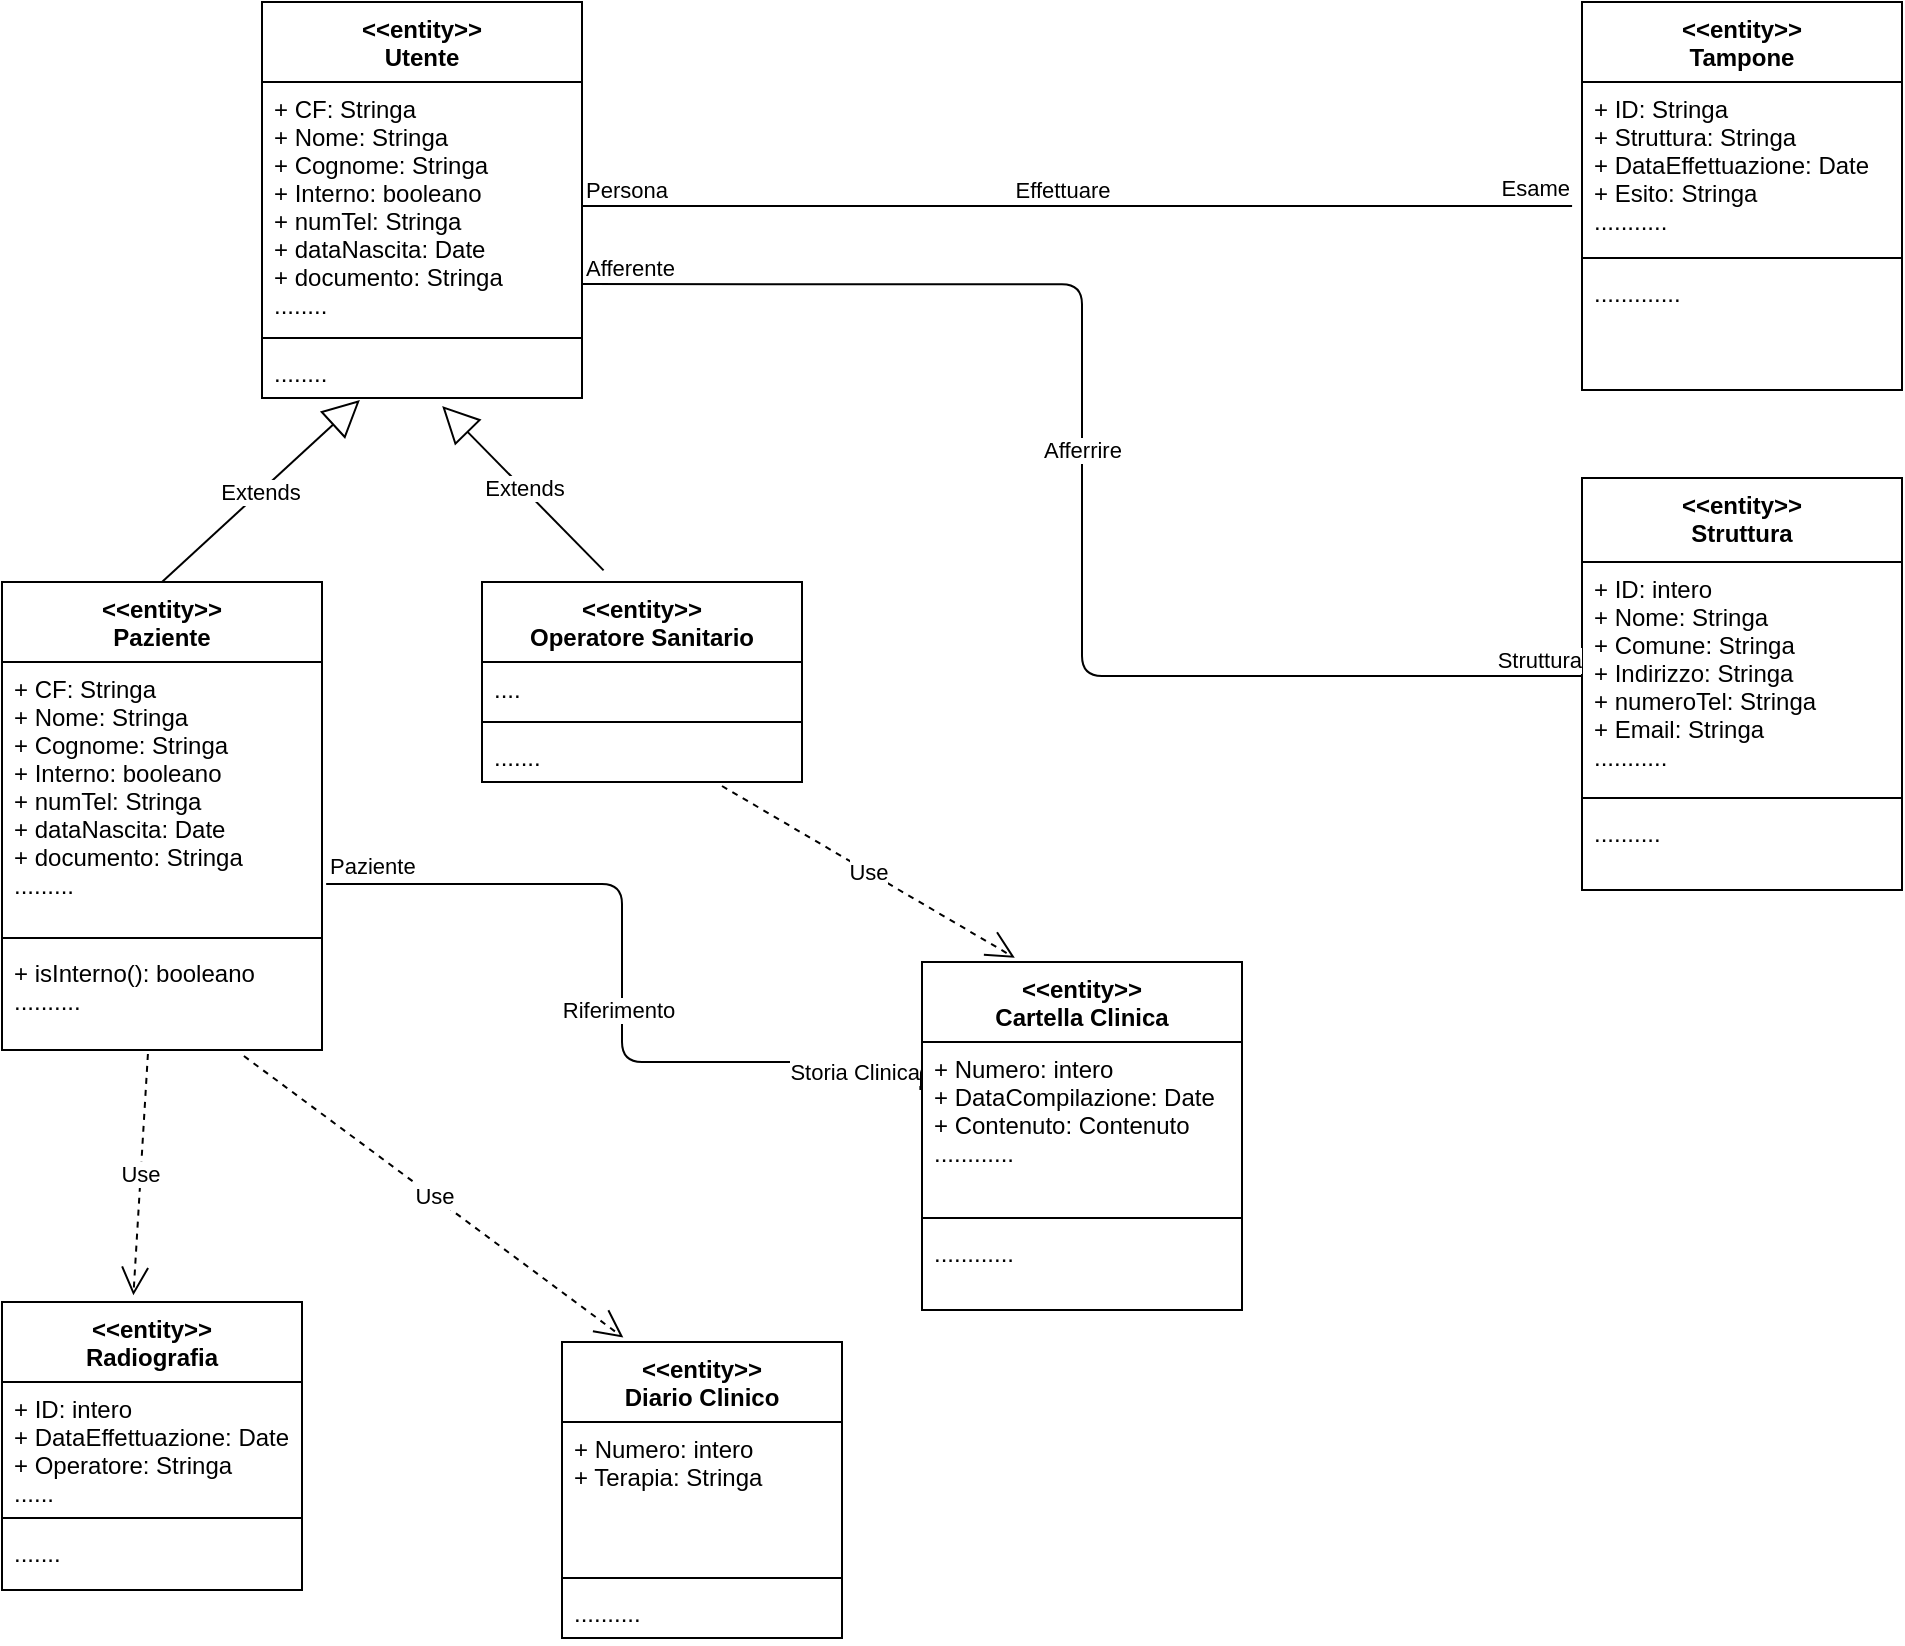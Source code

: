 <mxfile version="13.9.7" type="device" pages="2"><diagram id="sYFNMiAtZb3gsqAEZ4yR" name="Generale"><mxGraphModel dx="868" dy="450" grid="1" gridSize="10" guides="1" tooltips="1" connect="1" arrows="1" fold="1" page="1" pageScale="1" pageWidth="827" pageHeight="1169" math="0" shadow="0"><root><mxCell id="0"/><mxCell id="1" parent="0"/><mxCell id="9CGoYZVczNrazymZg55S-1" value="&lt;&lt;entity&gt;&gt;&#10;Paziente" style="swimlane;fontStyle=1;align=center;verticalAlign=top;childLayout=stackLayout;horizontal=1;startSize=40;horizontalStack=0;resizeParent=1;resizeParentMax=0;resizeLast=0;collapsible=1;marginBottom=0;" vertex="1" parent="1"><mxGeometry x="50" y="300" width="160" height="234" as="geometry"><mxRectangle x="40" y="10" width="80" height="26" as="alternateBounds"/></mxGeometry></mxCell><mxCell id="9CGoYZVczNrazymZg55S-2" value="+ CF: Stringa&#10;+ Nome: Stringa&#10;+ Cognome: Stringa&#10;+ Interno: booleano&#10;+ numTel: Stringa&#10;+ dataNascita: Date&#10;+ documento: Stringa&#10;........." style="text;strokeColor=none;fillColor=none;align=left;verticalAlign=top;spacingLeft=4;spacingRight=4;overflow=hidden;rotatable=0;points=[[0,0.5],[1,0.5]];portConstraint=eastwest;" vertex="1" parent="9CGoYZVczNrazymZg55S-1"><mxGeometry y="40" width="160" height="134" as="geometry"/></mxCell><mxCell id="9CGoYZVczNrazymZg55S-3" value="" style="line;strokeWidth=1;fillColor=none;align=left;verticalAlign=middle;spacingTop=-1;spacingLeft=3;spacingRight=3;rotatable=0;labelPosition=right;points=[];portConstraint=eastwest;" vertex="1" parent="9CGoYZVczNrazymZg55S-1"><mxGeometry y="174" width="160" height="8" as="geometry"/></mxCell><mxCell id="9CGoYZVczNrazymZg55S-4" value="+ isInterno(): booleano&#10;.........." style="text;strokeColor=none;fillColor=none;align=left;verticalAlign=top;spacingLeft=4;spacingRight=4;overflow=hidden;rotatable=0;points=[[0,0.5],[1,0.5]];portConstraint=eastwest;" vertex="1" parent="9CGoYZVczNrazymZg55S-1"><mxGeometry y="182" width="160" height="52" as="geometry"/></mxCell><mxCell id="9CGoYZVczNrazymZg55S-5" value="&lt;&lt;entity&gt;&gt;&#10;Struttura" style="swimlane;fontStyle=1;align=center;verticalAlign=top;childLayout=stackLayout;horizontal=1;startSize=42;horizontalStack=0;resizeParent=1;resizeParentMax=0;resizeLast=0;collapsible=1;marginBottom=0;" vertex="1" parent="1"><mxGeometry x="840" y="248" width="160" height="206" as="geometry"><mxRectangle x="580" y="10" width="80" height="26" as="alternateBounds"/></mxGeometry></mxCell><mxCell id="9CGoYZVczNrazymZg55S-6" value="+ ID: intero&#10;+ Nome: Stringa&#10;+ Comune: Stringa&#10;+ Indirizzo: Stringa&#10;+ numeroTel: Stringa&#10;+ Email: Stringa&#10;..........." style="text;strokeColor=none;fillColor=none;align=left;verticalAlign=top;spacingLeft=4;spacingRight=4;overflow=hidden;rotatable=0;points=[[0,0.5],[1,0.5]];portConstraint=eastwest;" vertex="1" parent="9CGoYZVczNrazymZg55S-5"><mxGeometry y="42" width="160" height="114" as="geometry"/></mxCell><mxCell id="9CGoYZVczNrazymZg55S-7" value="" style="line;strokeWidth=1;fillColor=none;align=left;verticalAlign=middle;spacingTop=-1;spacingLeft=3;spacingRight=3;rotatable=0;labelPosition=right;points=[];portConstraint=eastwest;" vertex="1" parent="9CGoYZVczNrazymZg55S-5"><mxGeometry y="156" width="160" height="8" as="geometry"/></mxCell><mxCell id="9CGoYZVczNrazymZg55S-8" value=".........." style="text;strokeColor=none;fillColor=none;align=left;verticalAlign=top;spacingLeft=4;spacingRight=4;overflow=hidden;rotatable=0;points=[[0,0.5],[1,0.5]];portConstraint=eastwest;" vertex="1" parent="9CGoYZVczNrazymZg55S-5"><mxGeometry y="164" width="160" height="42" as="geometry"/></mxCell><mxCell id="9CGoYZVczNrazymZg55S-9" value="&lt;&lt;entity&gt;&gt;&#10;Operatore Sanitario" style="swimlane;fontStyle=1;align=center;verticalAlign=top;childLayout=stackLayout;horizontal=1;startSize=40;horizontalStack=0;resizeParent=1;resizeParentMax=0;resizeLast=0;collapsible=1;marginBottom=0;" vertex="1" parent="1"><mxGeometry x="290" y="300" width="160" height="100" as="geometry"><mxRectangle x="200" y="10" width="140" height="26" as="alternateBounds"/></mxGeometry></mxCell><mxCell id="9CGoYZVczNrazymZg55S-10" value="...." style="text;strokeColor=none;fillColor=none;align=left;verticalAlign=top;spacingLeft=4;spacingRight=4;overflow=hidden;rotatable=0;points=[[0,0.5],[1,0.5]];portConstraint=eastwest;" vertex="1" parent="9CGoYZVczNrazymZg55S-9"><mxGeometry y="40" width="160" height="26" as="geometry"/></mxCell><mxCell id="9CGoYZVczNrazymZg55S-11" value="" style="line;strokeWidth=1;fillColor=none;align=left;verticalAlign=middle;spacingTop=-1;spacingLeft=3;spacingRight=3;rotatable=0;labelPosition=right;points=[];portConstraint=eastwest;" vertex="1" parent="9CGoYZVczNrazymZg55S-9"><mxGeometry y="66" width="160" height="8" as="geometry"/></mxCell><mxCell id="9CGoYZVczNrazymZg55S-12" value="......." style="text;strokeColor=none;fillColor=none;align=left;verticalAlign=top;spacingLeft=4;spacingRight=4;overflow=hidden;rotatable=0;points=[[0,0.5],[1,0.5]];portConstraint=eastwest;" vertex="1" parent="9CGoYZVczNrazymZg55S-9"><mxGeometry y="74" width="160" height="26" as="geometry"/></mxCell><mxCell id="9CGoYZVczNrazymZg55S-13" value="&lt;&lt;entity&gt;&gt;&#10;Tampone" style="swimlane;fontStyle=1;align=center;verticalAlign=top;childLayout=stackLayout;horizontal=1;startSize=40;horizontalStack=0;resizeParent=1;resizeParentMax=0;resizeLast=0;collapsible=1;marginBottom=0;" vertex="1" parent="1"><mxGeometry x="840" y="10" width="160" height="194" as="geometry"><mxRectangle x="280" y="220" width="150" height="26" as="alternateBounds"/></mxGeometry></mxCell><mxCell id="9CGoYZVczNrazymZg55S-14" value="+ ID: Stringa&#10;+ Struttura: Stringa&#10;+ DataEffettuazione: Date&#10;+ Esito: Stringa&#10;...........&#10;" style="text;strokeColor=none;fillColor=none;align=left;verticalAlign=top;spacingLeft=4;spacingRight=4;overflow=hidden;rotatable=0;points=[[0,0.5],[1,0.5]];portConstraint=eastwest;" vertex="1" parent="9CGoYZVczNrazymZg55S-13"><mxGeometry y="40" width="160" height="84" as="geometry"/></mxCell><mxCell id="9CGoYZVczNrazymZg55S-15" value="" style="line;strokeWidth=1;fillColor=none;align=left;verticalAlign=middle;spacingTop=-1;spacingLeft=3;spacingRight=3;rotatable=0;labelPosition=right;points=[];portConstraint=eastwest;" vertex="1" parent="9CGoYZVczNrazymZg55S-13"><mxGeometry y="124" width="160" height="8" as="geometry"/></mxCell><mxCell id="9CGoYZVczNrazymZg55S-16" value=".............&#10;" style="text;strokeColor=none;fillColor=none;align=left;verticalAlign=top;spacingLeft=4;spacingRight=4;overflow=hidden;rotatable=0;points=[[0,0.5],[1,0.5]];portConstraint=eastwest;" vertex="1" parent="9CGoYZVczNrazymZg55S-13"><mxGeometry y="132" width="160" height="62" as="geometry"/></mxCell><mxCell id="9CGoYZVczNrazymZg55S-17" value="&lt;&lt;entity&gt;&gt;&#10;Cartella Clinica" style="swimlane;fontStyle=1;align=center;verticalAlign=top;childLayout=stackLayout;horizontal=1;startSize=40;horizontalStack=0;resizeParent=1;resizeParentMax=0;resizeLast=0;collapsible=1;marginBottom=0;" vertex="1" parent="1"><mxGeometry x="510" y="490" width="160" height="174" as="geometry"><mxRectangle x="520" y="200" width="70" height="26" as="alternateBounds"/></mxGeometry></mxCell><mxCell id="9CGoYZVczNrazymZg55S-18" value="+ Numero: intero&#10;+ DataCompilazione: Date&#10;+ Contenuto: Contenuto&#10;............" style="text;strokeColor=none;fillColor=none;align=left;verticalAlign=top;spacingLeft=4;spacingRight=4;overflow=hidden;rotatable=0;points=[[0,0.5],[1,0.5]];portConstraint=eastwest;" vertex="1" parent="9CGoYZVczNrazymZg55S-17"><mxGeometry y="40" width="160" height="84" as="geometry"/></mxCell><mxCell id="9CGoYZVczNrazymZg55S-19" value="" style="line;strokeWidth=1;fillColor=none;align=left;verticalAlign=middle;spacingTop=-1;spacingLeft=3;spacingRight=3;rotatable=0;labelPosition=right;points=[];portConstraint=eastwest;" vertex="1" parent="9CGoYZVczNrazymZg55S-17"><mxGeometry y="124" width="160" height="8" as="geometry"/></mxCell><mxCell id="9CGoYZVczNrazymZg55S-20" value="............" style="text;strokeColor=none;fillColor=none;align=left;verticalAlign=top;spacingLeft=4;spacingRight=4;overflow=hidden;rotatable=0;points=[[0,0.5],[1,0.5]];portConstraint=eastwest;" vertex="1" parent="9CGoYZVczNrazymZg55S-17"><mxGeometry y="132" width="160" height="42" as="geometry"/></mxCell><mxCell id="9CGoYZVczNrazymZg55S-21" value="&lt;&lt;entity&gt;&gt;&#10;Diario Clinico" style="swimlane;fontStyle=1;align=center;verticalAlign=top;childLayout=stackLayout;horizontal=1;startSize=40;horizontalStack=0;resizeParent=1;resizeParentMax=0;resizeLast=0;collapsible=1;marginBottom=0;" vertex="1" parent="1"><mxGeometry x="330" y="680" width="140" height="148" as="geometry"/></mxCell><mxCell id="9CGoYZVczNrazymZg55S-22" value="+ Numero: intero&#10;+ Terapia: Stringa" style="text;strokeColor=none;fillColor=none;align=left;verticalAlign=top;spacingLeft=4;spacingRight=4;overflow=hidden;rotatable=0;points=[[0,0.5],[1,0.5]];portConstraint=eastwest;" vertex="1" parent="9CGoYZVczNrazymZg55S-21"><mxGeometry y="40" width="140" height="74" as="geometry"/></mxCell><mxCell id="9CGoYZVczNrazymZg55S-23" value="" style="line;strokeWidth=1;fillColor=none;align=left;verticalAlign=middle;spacingTop=-1;spacingLeft=3;spacingRight=3;rotatable=0;labelPosition=right;points=[];portConstraint=eastwest;" vertex="1" parent="9CGoYZVczNrazymZg55S-21"><mxGeometry y="114" width="140" height="8" as="geometry"/></mxCell><mxCell id="9CGoYZVczNrazymZg55S-24" value=".........." style="text;strokeColor=none;fillColor=none;align=left;verticalAlign=top;spacingLeft=4;spacingRight=4;overflow=hidden;rotatable=0;points=[[0,0.5],[1,0.5]];portConstraint=eastwest;" vertex="1" parent="9CGoYZVczNrazymZg55S-21"><mxGeometry y="122" width="140" height="26" as="geometry"/></mxCell><mxCell id="9CGoYZVczNrazymZg55S-25" value="&lt;&lt;entity&gt;&gt;&#10;Radiografia" style="swimlane;fontStyle=1;align=center;verticalAlign=top;childLayout=stackLayout;horizontal=1;startSize=40;horizontalStack=0;resizeParent=1;resizeParentMax=0;resizeLast=0;collapsible=1;marginBottom=0;" vertex="1" parent="1"><mxGeometry x="50" y="660" width="150" height="144" as="geometry"><mxRectangle x="520" y="390" width="100" height="26" as="alternateBounds"/></mxGeometry></mxCell><mxCell id="9CGoYZVczNrazymZg55S-26" value="+ ID: intero&#10;+ DataEffettuazione: Date&#10;+ Operatore: Stringa&#10;......" style="text;strokeColor=none;fillColor=none;align=left;verticalAlign=top;spacingLeft=4;spacingRight=4;overflow=hidden;rotatable=0;points=[[0,0.5],[1,0.5]];portConstraint=eastwest;" vertex="1" parent="9CGoYZVczNrazymZg55S-25"><mxGeometry y="40" width="150" height="64" as="geometry"/></mxCell><mxCell id="9CGoYZVczNrazymZg55S-27" value="" style="line;strokeWidth=1;fillColor=none;align=left;verticalAlign=middle;spacingTop=-1;spacingLeft=3;spacingRight=3;rotatable=0;labelPosition=right;points=[];portConstraint=eastwest;" vertex="1" parent="9CGoYZVczNrazymZg55S-25"><mxGeometry y="104" width="150" height="8" as="geometry"/></mxCell><mxCell id="9CGoYZVczNrazymZg55S-28" value="......." style="text;strokeColor=none;fillColor=none;align=left;verticalAlign=top;spacingLeft=4;spacingRight=4;overflow=hidden;rotatable=0;points=[[0,0.5],[1,0.5]];portConstraint=eastwest;" vertex="1" parent="9CGoYZVczNrazymZg55S-25"><mxGeometry y="112" width="150" height="32" as="geometry"/></mxCell><mxCell id="9CGoYZVczNrazymZg55S-29" value="&lt;&lt;entity&gt;&gt;&#10;Utente" style="swimlane;fontStyle=1;align=center;verticalAlign=top;childLayout=stackLayout;horizontal=1;startSize=40;horizontalStack=0;resizeParent=1;resizeParentMax=0;resizeLast=0;collapsible=1;marginBottom=0;" vertex="1" parent="1"><mxGeometry x="180" y="10" width="160" height="198" as="geometry"><mxRectangle x="370" y="10" width="70" height="26" as="alternateBounds"/></mxGeometry></mxCell><mxCell id="9CGoYZVczNrazymZg55S-30" value="+ CF: Stringa&#10;+ Nome: Stringa&#10;+ Cognome: Stringa&#10;+ Interno: booleano&#10;+ numTel: Stringa&#10;+ dataNascita: Date&#10;+ documento: Stringa&#10;........" style="text;strokeColor=none;fillColor=none;align=left;verticalAlign=top;spacingLeft=4;spacingRight=4;overflow=hidden;rotatable=0;points=[[0,0.5],[1,0.5]];portConstraint=eastwest;" vertex="1" parent="9CGoYZVczNrazymZg55S-29"><mxGeometry y="40" width="160" height="124" as="geometry"/></mxCell><mxCell id="9CGoYZVczNrazymZg55S-31" value="" style="line;strokeWidth=1;fillColor=none;align=left;verticalAlign=middle;spacingTop=-1;spacingLeft=3;spacingRight=3;rotatable=0;labelPosition=right;points=[];portConstraint=eastwest;" vertex="1" parent="9CGoYZVczNrazymZg55S-29"><mxGeometry y="164" width="160" height="8" as="geometry"/></mxCell><mxCell id="9CGoYZVczNrazymZg55S-32" value="........" style="text;strokeColor=none;fillColor=none;align=left;verticalAlign=top;spacingLeft=4;spacingRight=4;overflow=hidden;rotatable=0;points=[[0,0.5],[1,0.5]];portConstraint=eastwest;" vertex="1" parent="9CGoYZVczNrazymZg55S-29"><mxGeometry y="172" width="160" height="26" as="geometry"/></mxCell><mxCell id="9CGoYZVczNrazymZg55S-36" value="Use" style="endArrow=open;endSize=12;dashed=1;html=1;exitX=0.456;exitY=1.038;exitDx=0;exitDy=0;exitPerimeter=0;entryX=0.438;entryY=-0.023;entryDx=0;entryDy=0;entryPerimeter=0;" edge="1" parent="1" source="9CGoYZVczNrazymZg55S-4" target="9CGoYZVczNrazymZg55S-25"><mxGeometry width="160" relative="1" as="geometry"><mxPoint x="80" y="580" as="sourcePoint"/><mxPoint x="122" y="600" as="targetPoint"/></mxGeometry></mxCell><mxCell id="9CGoYZVczNrazymZg55S-37" value="" style="endArrow=none;html=1;edgeStyle=orthogonalEdgeStyle;entryX=-0.031;entryY=0.738;entryDx=0;entryDy=0;entryPerimeter=0;exitX=1;exitY=0.5;exitDx=0;exitDy=0;" edge="1" parent="1" source="9CGoYZVczNrazymZg55S-30" target="9CGoYZVczNrazymZg55S-14"><mxGeometry relative="1" as="geometry"><mxPoint x="430" y="80" as="sourcePoint"/><mxPoint x="500" y="100" as="targetPoint"/><Array as="points"/></mxGeometry></mxCell><mxCell id="9CGoYZVczNrazymZg55S-38" value="Persona" style="edgeLabel;resizable=0;html=1;align=left;verticalAlign=bottom;" connectable="0" vertex="1" parent="9CGoYZVczNrazymZg55S-37"><mxGeometry x="-1" relative="1" as="geometry"/></mxCell><mxCell id="9CGoYZVczNrazymZg55S-39" value="Esame" style="edgeLabel;resizable=0;html=1;align=right;verticalAlign=bottom;" connectable="0" vertex="1" parent="9CGoYZVczNrazymZg55S-37"><mxGeometry x="1" relative="1" as="geometry"/></mxCell><mxCell id="9CGoYZVczNrazymZg55S-43" value="Effettuare" style="edgeLabel;html=1;align=center;verticalAlign=middle;resizable=0;points=[];" vertex="1" connectable="0" parent="9CGoYZVczNrazymZg55S-37"><mxGeometry x="-0.083" y="-2" relative="1" as="geometry"><mxPoint x="13" y="-10" as="offset"/></mxGeometry></mxCell><mxCell id="9CGoYZVczNrazymZg55S-40" value="" style="endArrow=none;html=1;edgeStyle=orthogonalEdgeStyle;exitX=1;exitY=0.815;exitDx=0;exitDy=0;exitPerimeter=0;entryX=0;entryY=0.5;entryDx=0;entryDy=0;" edge="1" parent="1" source="9CGoYZVczNrazymZg55S-30" target="9CGoYZVczNrazymZg55S-6"><mxGeometry relative="1" as="geometry"><mxPoint x="370" y="140" as="sourcePoint"/><mxPoint x="530" y="140" as="targetPoint"/></mxGeometry></mxCell><mxCell id="9CGoYZVczNrazymZg55S-41" value="Afferente" style="edgeLabel;resizable=0;html=1;align=left;verticalAlign=bottom;" connectable="0" vertex="1" parent="9CGoYZVczNrazymZg55S-40"><mxGeometry x="-1" relative="1" as="geometry"/></mxCell><mxCell id="9CGoYZVczNrazymZg55S-42" value="Struttura" style="edgeLabel;resizable=0;html=1;align=right;verticalAlign=bottom;" connectable="0" vertex="1" parent="9CGoYZVczNrazymZg55S-40"><mxGeometry x="1" relative="1" as="geometry"/></mxCell><mxCell id="9CGoYZVczNrazymZg55S-44" value="Afferrire" style="edgeLabel;html=1;align=center;verticalAlign=middle;resizable=0;points=[];" vertex="1" connectable="0" parent="9CGoYZVczNrazymZg55S-40"><mxGeometry x="-0.043" relative="1" as="geometry"><mxPoint as="offset"/></mxGeometry></mxCell><mxCell id="9CGoYZVczNrazymZg55S-51" value="" style="endArrow=none;html=1;edgeStyle=orthogonalEdgeStyle;exitX=1.013;exitY=0.828;exitDx=0;exitDy=0;exitPerimeter=0;entryX=-0.005;entryY=0.286;entryDx=0;entryDy=0;entryPerimeter=0;" edge="1" parent="1" source="9CGoYZVczNrazymZg55S-2" target="9CGoYZVczNrazymZg55S-18"><mxGeometry relative="1" as="geometry"><mxPoint x="230" y="440" as="sourcePoint"/><mxPoint x="490" y="540" as="targetPoint"/><Array as="points"><mxPoint x="360" y="451"/><mxPoint x="360" y="540"/></Array></mxGeometry></mxCell><mxCell id="9CGoYZVczNrazymZg55S-52" value="Paziente" style="edgeLabel;resizable=0;html=1;align=left;verticalAlign=bottom;" connectable="0" vertex="1" parent="9CGoYZVczNrazymZg55S-51"><mxGeometry x="-1" relative="1" as="geometry"/></mxCell><mxCell id="9CGoYZVczNrazymZg55S-53" value="Storia Clinica" style="edgeLabel;resizable=0;html=1;align=right;verticalAlign=bottom;" connectable="0" vertex="1" parent="9CGoYZVczNrazymZg55S-51"><mxGeometry x="1" relative="1" as="geometry"/></mxCell><mxCell id="9CGoYZVczNrazymZg55S-55" value="Riferimento" style="edgeLabel;html=1;align=center;verticalAlign=middle;resizable=0;points=[];" vertex="1" connectable="0" parent="9CGoYZVczNrazymZg55S-51"><mxGeometry x="0.055" y="-2" relative="1" as="geometry"><mxPoint as="offset"/></mxGeometry></mxCell><mxCell id="9CGoYZVczNrazymZg55S-54" value="Use" style="endArrow=open;endSize=12;dashed=1;html=1;entryX=0.29;entryY=-0.012;entryDx=0;entryDy=0;exitX=0.75;exitY=1.077;exitDx=0;exitDy=0;exitPerimeter=0;entryPerimeter=0;" edge="1" parent="1" source="9CGoYZVczNrazymZg55S-12" target="9CGoYZVczNrazymZg55S-17"><mxGeometry width="160" relative="1" as="geometry"><mxPoint x="430" y="420" as="sourcePoint"/><mxPoint x="560" y="490" as="targetPoint"/></mxGeometry></mxCell><mxCell id="9CGoYZVczNrazymZg55S-61" value="Use" style="endArrow=open;endSize=12;dashed=1;html=1;exitX=0.756;exitY=1.058;exitDx=0;exitDy=0;exitPerimeter=0;entryX=0.219;entryY=-0.015;entryDx=0;entryDy=0;entryPerimeter=0;" edge="1" parent="1" source="9CGoYZVczNrazymZg55S-4" target="9CGoYZVczNrazymZg55S-21"><mxGeometry width="160" relative="1" as="geometry"><mxPoint x="230" y="580" as="sourcePoint"/><mxPoint x="390" y="580" as="targetPoint"/></mxGeometry></mxCell><mxCell id="9CGoYZVczNrazymZg55S-62" value="Extends" style="endArrow=block;endSize=16;endFill=0;html=1;exitX=0.5;exitY=0;exitDx=0;exitDy=0;entryX=0.306;entryY=1.038;entryDx=0;entryDy=0;entryPerimeter=0;" edge="1" parent="1" source="9CGoYZVczNrazymZg55S-1" target="9CGoYZVczNrazymZg55S-32"><mxGeometry width="160" relative="1" as="geometry"><mxPoint x="60" y="240" as="sourcePoint"/><mxPoint x="220" y="240" as="targetPoint"/></mxGeometry></mxCell><mxCell id="9CGoYZVczNrazymZg55S-63" value="Extends" style="endArrow=block;endSize=16;endFill=0;html=1;exitX=0.38;exitY=-0.058;exitDx=0;exitDy=0;exitPerimeter=0;entryX=0.563;entryY=1.154;entryDx=0;entryDy=0;entryPerimeter=0;" edge="1" parent="1" source="9CGoYZVczNrazymZg55S-9" target="9CGoYZVczNrazymZg55S-32"><mxGeometry width="160" relative="1" as="geometry"><mxPoint x="350" y="250" as="sourcePoint"/><mxPoint x="510" y="250" as="targetPoint"/></mxGeometry></mxCell></root></mxGraphModel></diagram><diagram id="j1kswMDkRKXPKUSfa9ub" name="Invio Esito"><mxGraphModel dx="868" dy="450" grid="1" gridSize="10" guides="1" tooltips="1" connect="1" arrows="1" fold="1" page="1" pageScale="1" pageWidth="2339" pageHeight="3300" math="0" shadow="0"><root><mxCell id="kpLbn-tb_sMwr-WO1gvZ-0"/><mxCell id="kpLbn-tb_sMwr-WO1gvZ-1" parent="kpLbn-tb_sMwr-WO1gvZ-0"/><mxCell id="kpLbn-tb_sMwr-WO1gvZ-2" value="&lt;&lt;boundary&gt;&gt;&#10;Esito Tampone" style="swimlane;fontStyle=1;align=center;verticalAlign=top;childLayout=stackLayout;horizontal=1;startSize=40;horizontalStack=0;resizeParent=1;resizeParentMax=0;resizeLast=0;collapsible=1;marginBottom=0;" vertex="1" parent="kpLbn-tb_sMwr-WO1gvZ-1"><mxGeometry x="160" y="80" width="140" height="100" as="geometry"/></mxCell><mxCell id="kpLbn-tb_sMwr-WO1gvZ-3" value="+ field: type" style="text;strokeColor=none;fillColor=none;align=left;verticalAlign=top;spacingLeft=4;spacingRight=4;overflow=hidden;rotatable=0;points=[[0,0.5],[1,0.5]];portConstraint=eastwest;" vertex="1" parent="kpLbn-tb_sMwr-WO1gvZ-2"><mxGeometry y="40" width="140" height="26" as="geometry"/></mxCell><mxCell id="kpLbn-tb_sMwr-WO1gvZ-4" value="" style="line;strokeWidth=1;fillColor=none;align=left;verticalAlign=middle;spacingTop=-1;spacingLeft=3;spacingRight=3;rotatable=0;labelPosition=right;points=[];portConstraint=eastwest;" vertex="1" parent="kpLbn-tb_sMwr-WO1gvZ-2"><mxGeometry y="66" width="140" height="8" as="geometry"/></mxCell><mxCell id="kpLbn-tb_sMwr-WO1gvZ-5" value="+ method(type): type" style="text;strokeColor=none;fillColor=none;align=left;verticalAlign=top;spacingLeft=4;spacingRight=4;overflow=hidden;rotatable=0;points=[[0,0.5],[1,0.5]];portConstraint=eastwest;" vertex="1" parent="kpLbn-tb_sMwr-WO1gvZ-2"><mxGeometry y="74" width="140" height="26" as="geometry"/></mxCell><mxCell id="kpLbn-tb_sMwr-WO1gvZ-6" value="&lt;&lt;control&gt;&gt;&#10;Comunicazione Tampone" style="swimlane;fontStyle=1;align=center;verticalAlign=top;childLayout=stackLayout;horizontal=1;startSize=52;horizontalStack=0;resizeParent=1;resizeParentMax=0;resizeLast=0;collapsible=1;marginBottom=0;" vertex="1" parent="kpLbn-tb_sMwr-WO1gvZ-1"><mxGeometry x="540" y="160" width="160" height="112" as="geometry"/></mxCell><mxCell id="kpLbn-tb_sMwr-WO1gvZ-7" value="+ field: type" style="text;strokeColor=none;fillColor=none;align=left;verticalAlign=top;spacingLeft=4;spacingRight=4;overflow=hidden;rotatable=0;points=[[0,0.5],[1,0.5]];portConstraint=eastwest;" vertex="1" parent="kpLbn-tb_sMwr-WO1gvZ-6"><mxGeometry y="52" width="160" height="26" as="geometry"/></mxCell><mxCell id="kpLbn-tb_sMwr-WO1gvZ-8" value="" style="line;strokeWidth=1;fillColor=none;align=left;verticalAlign=middle;spacingTop=-1;spacingLeft=3;spacingRight=3;rotatable=0;labelPosition=right;points=[];portConstraint=eastwest;" vertex="1" parent="kpLbn-tb_sMwr-WO1gvZ-6"><mxGeometry y="78" width="160" height="8" as="geometry"/></mxCell><mxCell id="kpLbn-tb_sMwr-WO1gvZ-9" value="+ method(type): type" style="text;strokeColor=none;fillColor=none;align=left;verticalAlign=top;spacingLeft=4;spacingRight=4;overflow=hidden;rotatable=0;points=[[0,0.5],[1,0.5]];portConstraint=eastwest;" vertex="1" parent="kpLbn-tb_sMwr-WO1gvZ-6"><mxGeometry y="86" width="160" height="26" as="geometry"/></mxCell><mxCell id="kpLbn-tb_sMwr-WO1gvZ-10" value="&lt;&lt;boundary&gt;&gt;&#10;Notifica Tampone" style="swimlane;fontStyle=1;align=center;verticalAlign=top;childLayout=stackLayout;horizontal=1;startSize=40;horizontalStack=0;resizeParent=1;resizeParentMax=0;resizeLast=0;collapsible=1;marginBottom=0;" vertex="1" parent="kpLbn-tb_sMwr-WO1gvZ-1"><mxGeometry x="880" y="250" width="160" height="100" as="geometry"/></mxCell><mxCell id="kpLbn-tb_sMwr-WO1gvZ-11" value="+ field: type" style="text;strokeColor=none;fillColor=none;align=left;verticalAlign=top;spacingLeft=4;spacingRight=4;overflow=hidden;rotatable=0;points=[[0,0.5],[1,0.5]];portConstraint=eastwest;" vertex="1" parent="kpLbn-tb_sMwr-WO1gvZ-10"><mxGeometry y="40" width="160" height="26" as="geometry"/></mxCell><mxCell id="kpLbn-tb_sMwr-WO1gvZ-12" value="" style="line;strokeWidth=1;fillColor=none;align=left;verticalAlign=middle;spacingTop=-1;spacingLeft=3;spacingRight=3;rotatable=0;labelPosition=right;points=[];portConstraint=eastwest;" vertex="1" parent="kpLbn-tb_sMwr-WO1gvZ-10"><mxGeometry y="66" width="160" height="8" as="geometry"/></mxCell><mxCell id="kpLbn-tb_sMwr-WO1gvZ-13" value="+ method(type): type" style="text;strokeColor=none;fillColor=none;align=left;verticalAlign=top;spacingLeft=4;spacingRight=4;overflow=hidden;rotatable=0;points=[[0,0.5],[1,0.5]];portConstraint=eastwest;" vertex="1" parent="kpLbn-tb_sMwr-WO1gvZ-10"><mxGeometry y="74" width="160" height="26" as="geometry"/></mxCell><mxCell id="kpLbn-tb_sMwr-WO1gvZ-14" value="&lt;&lt;entity&gt;&gt;&#10;Operatore Sanitario" style="swimlane;fontStyle=1;align=center;verticalAlign=top;childLayout=stackLayout;horizontal=1;startSize=40;horizontalStack=0;resizeParent=1;resizeParentMax=0;resizeLast=0;collapsible=1;marginBottom=0;" vertex="1" parent="kpLbn-tb_sMwr-WO1gvZ-1"><mxGeometry x="150" y="280" width="160" height="100" as="geometry"/></mxCell><mxCell id="kpLbn-tb_sMwr-WO1gvZ-15" value="+ field: type" style="text;strokeColor=none;fillColor=none;align=left;verticalAlign=top;spacingLeft=4;spacingRight=4;overflow=hidden;rotatable=0;points=[[0,0.5],[1,0.5]];portConstraint=eastwest;" vertex="1" parent="kpLbn-tb_sMwr-WO1gvZ-14"><mxGeometry y="40" width="160" height="26" as="geometry"/></mxCell><mxCell id="kpLbn-tb_sMwr-WO1gvZ-16" value="" style="line;strokeWidth=1;fillColor=none;align=left;verticalAlign=middle;spacingTop=-1;spacingLeft=3;spacingRight=3;rotatable=0;labelPosition=right;points=[];portConstraint=eastwest;" vertex="1" parent="kpLbn-tb_sMwr-WO1gvZ-14"><mxGeometry y="66" width="160" height="8" as="geometry"/></mxCell><mxCell id="kpLbn-tb_sMwr-WO1gvZ-17" value="+ method(type): type" style="text;strokeColor=none;fillColor=none;align=left;verticalAlign=top;spacingLeft=4;spacingRight=4;overflow=hidden;rotatable=0;points=[[0,0.5],[1,0.5]];portConstraint=eastwest;" vertex="1" parent="kpLbn-tb_sMwr-WO1gvZ-14"><mxGeometry y="74" width="160" height="26" as="geometry"/></mxCell><mxCell id="kpLbn-tb_sMwr-WO1gvZ-18" value="&lt;&lt;entity&gt;&gt;&#10;Paziente" style="swimlane;fontStyle=1;align=center;verticalAlign=top;childLayout=stackLayout;horizontal=1;startSize=39;horizontalStack=0;resizeParent=1;resizeParentMax=0;resizeLast=0;collapsible=1;marginBottom=0;" vertex="1" parent="kpLbn-tb_sMwr-WO1gvZ-1"><mxGeometry x="540" y="400" width="160" height="99" as="geometry"/></mxCell><mxCell id="kpLbn-tb_sMwr-WO1gvZ-19" value="+ field: type" style="text;strokeColor=none;fillColor=none;align=left;verticalAlign=top;spacingLeft=4;spacingRight=4;overflow=hidden;rotatable=0;points=[[0,0.5],[1,0.5]];portConstraint=eastwest;" vertex="1" parent="kpLbn-tb_sMwr-WO1gvZ-18"><mxGeometry y="39" width="160" height="26" as="geometry"/></mxCell><mxCell id="kpLbn-tb_sMwr-WO1gvZ-20" value="" style="line;strokeWidth=1;fillColor=none;align=left;verticalAlign=middle;spacingTop=-1;spacingLeft=3;spacingRight=3;rotatable=0;labelPosition=right;points=[];portConstraint=eastwest;" vertex="1" parent="kpLbn-tb_sMwr-WO1gvZ-18"><mxGeometry y="65" width="160" height="8" as="geometry"/></mxCell><mxCell id="kpLbn-tb_sMwr-WO1gvZ-21" value="+ method(type): type" style="text;strokeColor=none;fillColor=none;align=left;verticalAlign=top;spacingLeft=4;spacingRight=4;overflow=hidden;rotatable=0;points=[[0,0.5],[1,0.5]];portConstraint=eastwest;" vertex="1" parent="kpLbn-tb_sMwr-WO1gvZ-18"><mxGeometry y="73" width="160" height="26" as="geometry"/></mxCell><mxCell id="xc_su7IPmjGfdZauxVeF-0" value="Use" style="endArrow=open;endSize=12;dashed=1;html=1;entryX=0;entryY=0.25;entryDx=0;entryDy=0;exitX=1;exitY=0.5;exitDx=0;exitDy=0;" edge="1" parent="kpLbn-tb_sMwr-WO1gvZ-1" source="kpLbn-tb_sMwr-WO1gvZ-17" target="kpLbn-tb_sMwr-WO1gvZ-18"><mxGeometry width="160" relative="1" as="geometry"><mxPoint x="610" y="300" as="sourcePoint"/><mxPoint x="770" y="300" as="targetPoint"/></mxGeometry></mxCell><mxCell id="xc_su7IPmjGfdZauxVeF-1" value="" style="endArrow=none;html=1;edgeStyle=orthogonalEdgeStyle;exitX=1;exitY=0.5;exitDx=0;exitDy=0;entryX=0;entryY=0.25;entryDx=0;entryDy=0;" edge="1" parent="kpLbn-tb_sMwr-WO1gvZ-1" source="kpLbn-tb_sMwr-WO1gvZ-15" target="kpLbn-tb_sMwr-WO1gvZ-6"><mxGeometry relative="1" as="geometry"><mxPoint x="350" y="310" as="sourcePoint"/><mxPoint x="510" y="310" as="targetPoint"/></mxGeometry></mxCell><mxCell id="2xDWikob8Mk_YvfRi08U-3" value="Comunica" style="edgeLabel;html=1;align=center;verticalAlign=middle;resizable=0;points=[];" vertex="1" connectable="0" parent="xc_su7IPmjGfdZauxVeF-1"><mxGeometry x="-0.077" relative="1" as="geometry"><mxPoint as="offset"/></mxGeometry></mxCell><mxCell id="xc_su7IPmjGfdZauxVeF-7" value="" style="endArrow=none;html=1;edgeStyle=orthogonalEdgeStyle;exitX=1;exitY=0.25;exitDx=0;exitDy=0;entryX=0;entryY=0.5;entryDx=0;entryDy=0;" edge="1" parent="kpLbn-tb_sMwr-WO1gvZ-1" source="kpLbn-tb_sMwr-WO1gvZ-6" target="kpLbn-tb_sMwr-WO1gvZ-11"><mxGeometry relative="1" as="geometry"><mxPoint x="740" y="450" as="sourcePoint"/><mxPoint x="900" y="450" as="targetPoint"/></mxGeometry></mxCell><mxCell id="2xDWikob8Mk_YvfRi08U-7" value="Creazione" style="edgeLabel;html=1;align=center;verticalAlign=middle;resizable=0;points=[];" vertex="1" connectable="0" parent="xc_su7IPmjGfdZauxVeF-7"><mxGeometry x="0.085" y="-1" relative="1" as="geometry"><mxPoint as="offset"/></mxGeometry></mxCell><mxCell id="xc_su7IPmjGfdZauxVeF-10" value="" style="endArrow=none;html=1;edgeStyle=orthogonalEdgeStyle;entryX=0;entryY=0.5;entryDx=0;entryDy=0;exitX=0.188;exitY=0;exitDx=0;exitDy=0;exitPerimeter=0;" edge="1" parent="kpLbn-tb_sMwr-WO1gvZ-1" source="kpLbn-tb_sMwr-WO1gvZ-14" target="kpLbn-tb_sMwr-WO1gvZ-3"><mxGeometry relative="1" as="geometry"><mxPoint x="180" y="250" as="sourcePoint"/><mxPoint x="230" y="210" as="targetPoint"/><Array as="points"><mxPoint x="180" y="240"/><mxPoint x="100" y="240"/><mxPoint x="100" y="133"/></Array></mxGeometry></mxCell><mxCell id="2xDWikob8Mk_YvfRi08U-9" value="Arrivo" style="edgeLabel;html=1;align=center;verticalAlign=middle;resizable=0;points=[];" vertex="1" connectable="0" parent="xc_su7IPmjGfdZauxVeF-10"><mxGeometry x="0.129" y="-2" relative="1" as="geometry"><mxPoint as="offset"/></mxGeometry></mxCell><mxCell id="2xDWikob8Mk_YvfRi08U-4" value="" style="endArrow=none;html=1;edgeStyle=orthogonalEdgeStyle;exitX=1;exitY=0.5;exitDx=0;exitDy=0;entryX=0;entryY=0.5;entryDx=0;entryDy=0;" edge="1" parent="kpLbn-tb_sMwr-WO1gvZ-1" source="kpLbn-tb_sMwr-WO1gvZ-19" target="kpLbn-tb_sMwr-WO1gvZ-13"><mxGeometry relative="1" as="geometry"><mxPoint x="730" y="450" as="sourcePoint"/><mxPoint x="890" y="450" as="targetPoint"/></mxGeometry></mxCell><mxCell id="2xDWikob8Mk_YvfRi08U-5" value="parent" style="edgeLabel;resizable=0;html=1;align=left;verticalAlign=bottom;" connectable="0" vertex="1" parent="2xDWikob8Mk_YvfRi08U-4"><mxGeometry x="-1" relative="1" as="geometry"/></mxCell><mxCell id="2xDWikob8Mk_YvfRi08U-6" value="child" style="edgeLabel;resizable=0;html=1;align=right;verticalAlign=bottom;" connectable="0" vertex="1" parent="2xDWikob8Mk_YvfRi08U-4"><mxGeometry x="1" relative="1" as="geometry"/></mxCell><mxCell id="2xDWikob8Mk_YvfRi08U-8" value="Invio" style="edgeLabel;html=1;align=center;verticalAlign=middle;resizable=0;points=[];" vertex="1" connectable="0" parent="2xDWikob8Mk_YvfRi08U-4"><mxGeometry x="0.098" y="1" relative="1" as="geometry"><mxPoint as="offset"/></mxGeometry></mxCell></root></mxGraphModel></diagram></mxfile>